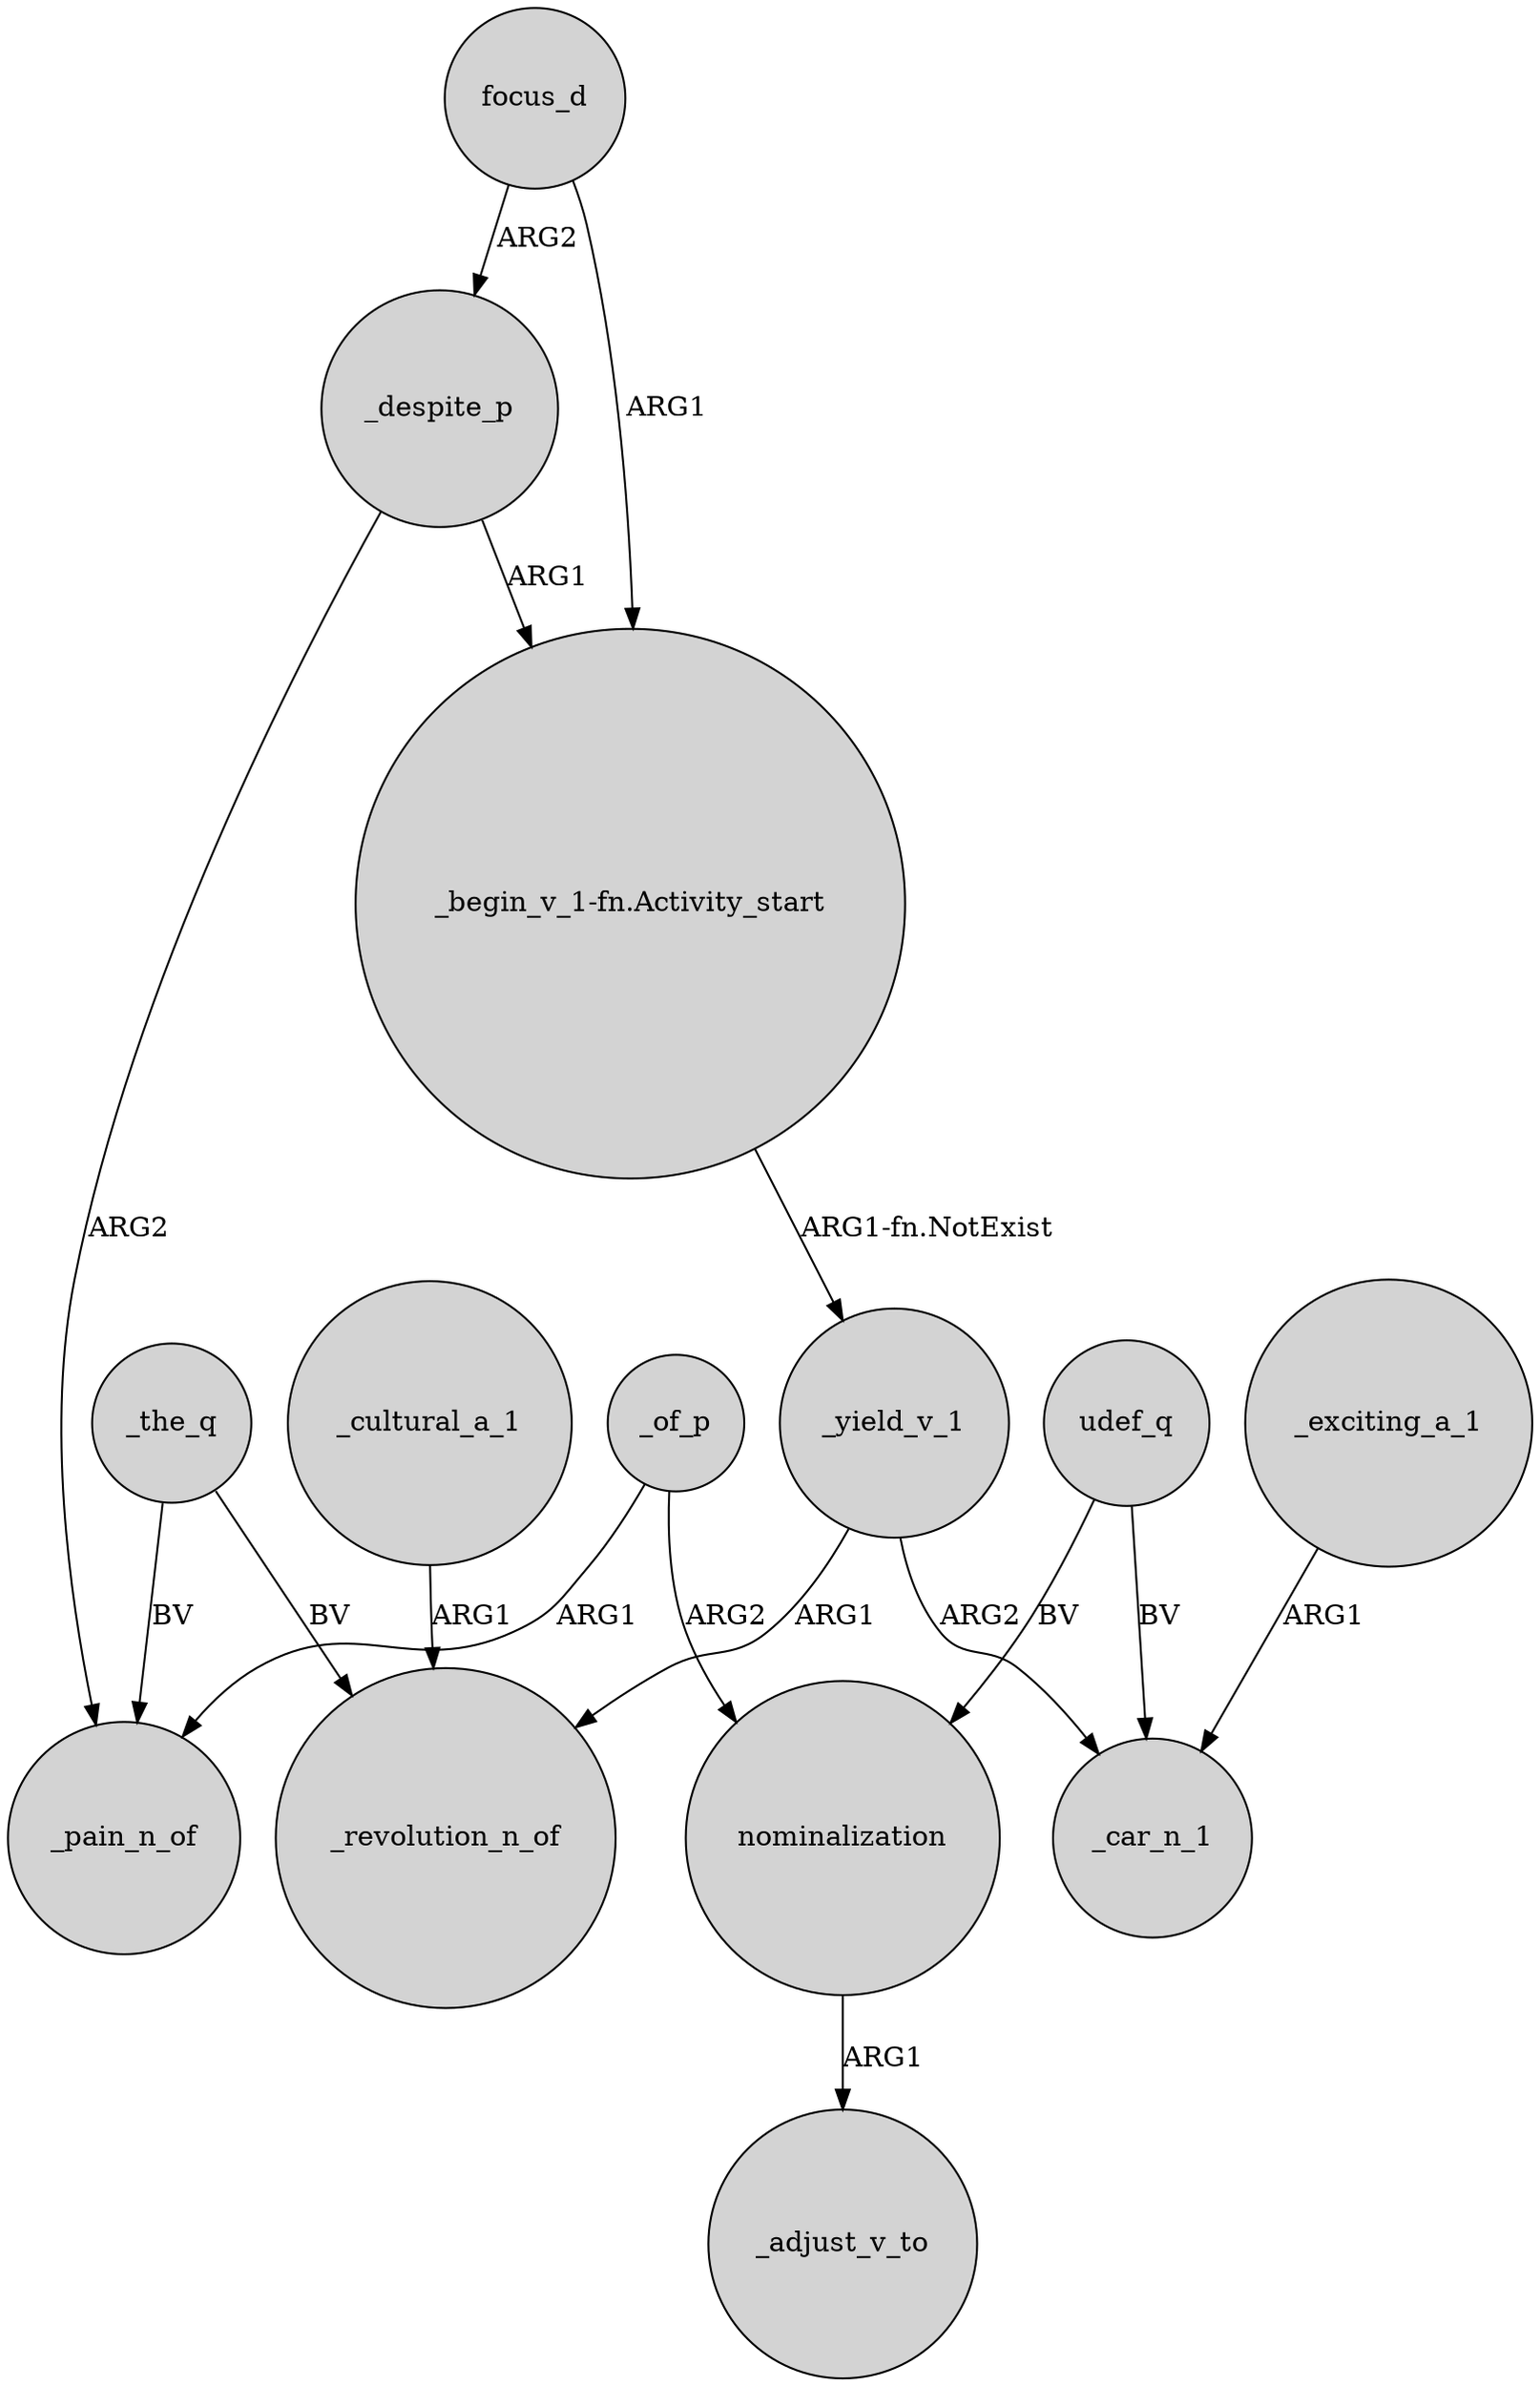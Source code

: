 digraph {
	node [shape=circle style=filled]
	_despite_p -> _pain_n_of [label=ARG2]
	_the_q -> _revolution_n_of [label=BV]
	_cultural_a_1 -> _revolution_n_of [label=ARG1]
	_the_q -> _pain_n_of [label=BV]
	_yield_v_1 -> _car_n_1 [label=ARG2]
	udef_q -> _car_n_1 [label=BV]
	focus_d -> _despite_p [label=ARG2]
	focus_d -> "_begin_v_1-fn.Activity_start" [label=ARG1]
	_yield_v_1 -> _revolution_n_of [label=ARG1]
	_of_p -> nominalization [label=ARG2]
	_despite_p -> "_begin_v_1-fn.Activity_start" [label=ARG1]
	_exciting_a_1 -> _car_n_1 [label=ARG1]
	_of_p -> _pain_n_of [label=ARG1]
	udef_q -> nominalization [label=BV]
	nominalization -> _adjust_v_to [label=ARG1]
	"_begin_v_1-fn.Activity_start" -> _yield_v_1 [label="ARG1-fn.NotExist"]
}
